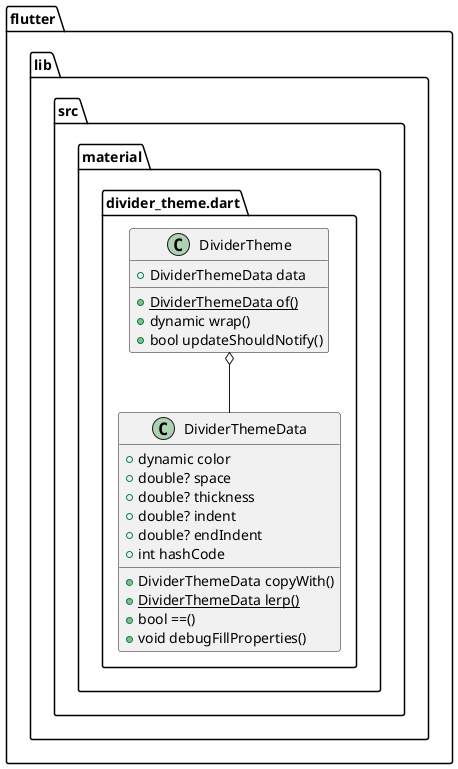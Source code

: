 @startuml
set namespaceSeparator ::

class "flutter::lib::src::material::divider_theme.dart::DividerThemeData" {
  +dynamic color
  +double? space
  +double? thickness
  +double? indent
  +double? endIndent
  +int hashCode
  +DividerThemeData copyWith()
  {static} +DividerThemeData lerp()
  +bool ==()
  +void debugFillProperties()
}

class "flutter::lib::src::material::divider_theme.dart::DividerTheme" {
  +DividerThemeData data
  {static} +DividerThemeData of()
  +dynamic wrap()
  +bool updateShouldNotify()
}

"flutter::lib::src::material::divider_theme.dart::DividerTheme" o-- "flutter::lib::src::material::divider_theme.dart::DividerThemeData"


@enduml
